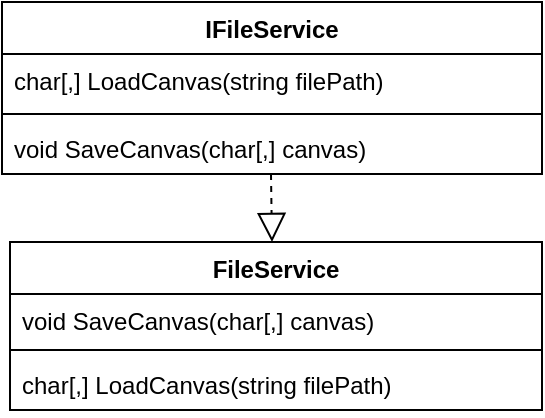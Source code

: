 <mxfile version="24.4.0" type="device">
  <diagram name="Страница — 1" id="InOUO2QdUwlRHRxxb-Hl">
    <mxGraphModel dx="1036" dy="614" grid="1" gridSize="10" guides="1" tooltips="1" connect="1" arrows="1" fold="1" page="1" pageScale="1" pageWidth="827" pageHeight="1169" math="0" shadow="0">
      <root>
        <mxCell id="0" />
        <mxCell id="1" parent="0" />
        <mxCell id="E-Ib33UJHpiLaAo6dGMF-1" value="FileService" style="swimlane;fontStyle=1;align=center;verticalAlign=top;childLayout=stackLayout;horizontal=1;startSize=26;horizontalStack=0;resizeParent=1;resizeParentMax=0;resizeLast=0;collapsible=1;marginBottom=0;whiteSpace=wrap;html=1;" parent="1" vertex="1">
          <mxGeometry x="334" y="200" width="266" height="84" as="geometry" />
        </mxCell>
        <mxCell id="E-Ib33UJHpiLaAo6dGMF-2" value="void SaveCanvas(char[,] canvas)" style="text;strokeColor=none;fillColor=none;align=left;verticalAlign=top;spacingLeft=4;spacingRight=4;overflow=hidden;rotatable=0;points=[[0,0.5],[1,0.5]];portConstraint=eastwest;whiteSpace=wrap;html=1;" parent="E-Ib33UJHpiLaAo6dGMF-1" vertex="1">
          <mxGeometry y="26" width="266" height="24" as="geometry" />
        </mxCell>
        <mxCell id="E-Ib33UJHpiLaAo6dGMF-3" value="" style="line;strokeWidth=1;fillColor=none;align=left;verticalAlign=middle;spacingTop=-1;spacingLeft=3;spacingRight=3;rotatable=0;labelPosition=right;points=[];portConstraint=eastwest;strokeColor=inherit;" parent="E-Ib33UJHpiLaAo6dGMF-1" vertex="1">
          <mxGeometry y="50" width="266" height="8" as="geometry" />
        </mxCell>
        <mxCell id="E-Ib33UJHpiLaAo6dGMF-4" value="char[,] LoadCanvas(string filePath)" style="text;strokeColor=none;fillColor=none;align=left;verticalAlign=top;spacingLeft=4;spacingRight=4;overflow=hidden;rotatable=0;points=[[0,0.5],[1,0.5]];portConstraint=eastwest;whiteSpace=wrap;html=1;" parent="E-Ib33UJHpiLaAo6dGMF-1" vertex="1">
          <mxGeometry y="58" width="266" height="26" as="geometry" />
        </mxCell>
        <mxCell id="E-Ib33UJHpiLaAo6dGMF-5" value="IFileService" style="swimlane;fontStyle=1;align=center;verticalAlign=top;childLayout=stackLayout;horizontal=1;startSize=26;horizontalStack=0;resizeParent=1;resizeParentMax=0;resizeLast=0;collapsible=1;marginBottom=0;whiteSpace=wrap;html=1;" parent="1" vertex="1">
          <mxGeometry x="330" y="80" width="270" height="86" as="geometry" />
        </mxCell>
        <mxCell id="E-Ib33UJHpiLaAo6dGMF-6" value="char[,] LoadCanvas(string filePath)" style="text;strokeColor=none;fillColor=none;align=left;verticalAlign=top;spacingLeft=4;spacingRight=4;overflow=hidden;rotatable=0;points=[[0,0.5],[1,0.5]];portConstraint=eastwest;whiteSpace=wrap;html=1;" parent="E-Ib33UJHpiLaAo6dGMF-5" vertex="1">
          <mxGeometry y="26" width="270" height="26" as="geometry" />
        </mxCell>
        <mxCell id="E-Ib33UJHpiLaAo6dGMF-7" value="" style="line;strokeWidth=1;fillColor=none;align=left;verticalAlign=middle;spacingTop=-1;spacingLeft=3;spacingRight=3;rotatable=0;labelPosition=right;points=[];portConstraint=eastwest;strokeColor=inherit;" parent="E-Ib33UJHpiLaAo6dGMF-5" vertex="1">
          <mxGeometry y="52" width="270" height="8" as="geometry" />
        </mxCell>
        <mxCell id="E-Ib33UJHpiLaAo6dGMF-8" value="void SaveCanvas(char[,] canvas)" style="text;strokeColor=none;fillColor=none;align=left;verticalAlign=top;spacingLeft=4;spacingRight=4;overflow=hidden;rotatable=0;points=[[0,0.5],[1,0.5]];portConstraint=eastwest;whiteSpace=wrap;html=1;" parent="E-Ib33UJHpiLaAo6dGMF-5" vertex="1">
          <mxGeometry y="60" width="270" height="26" as="geometry" />
        </mxCell>
        <mxCell id="E-Ib33UJHpiLaAo6dGMF-9" value="" style="endArrow=block;dashed=1;endFill=0;endSize=12;html=1;rounded=0;" parent="1" edge="1">
          <mxGeometry width="160" relative="1" as="geometry">
            <mxPoint x="464.5" y="166" as="sourcePoint" />
            <mxPoint x="465" y="200" as="targetPoint" />
          </mxGeometry>
        </mxCell>
      </root>
    </mxGraphModel>
  </diagram>
</mxfile>
